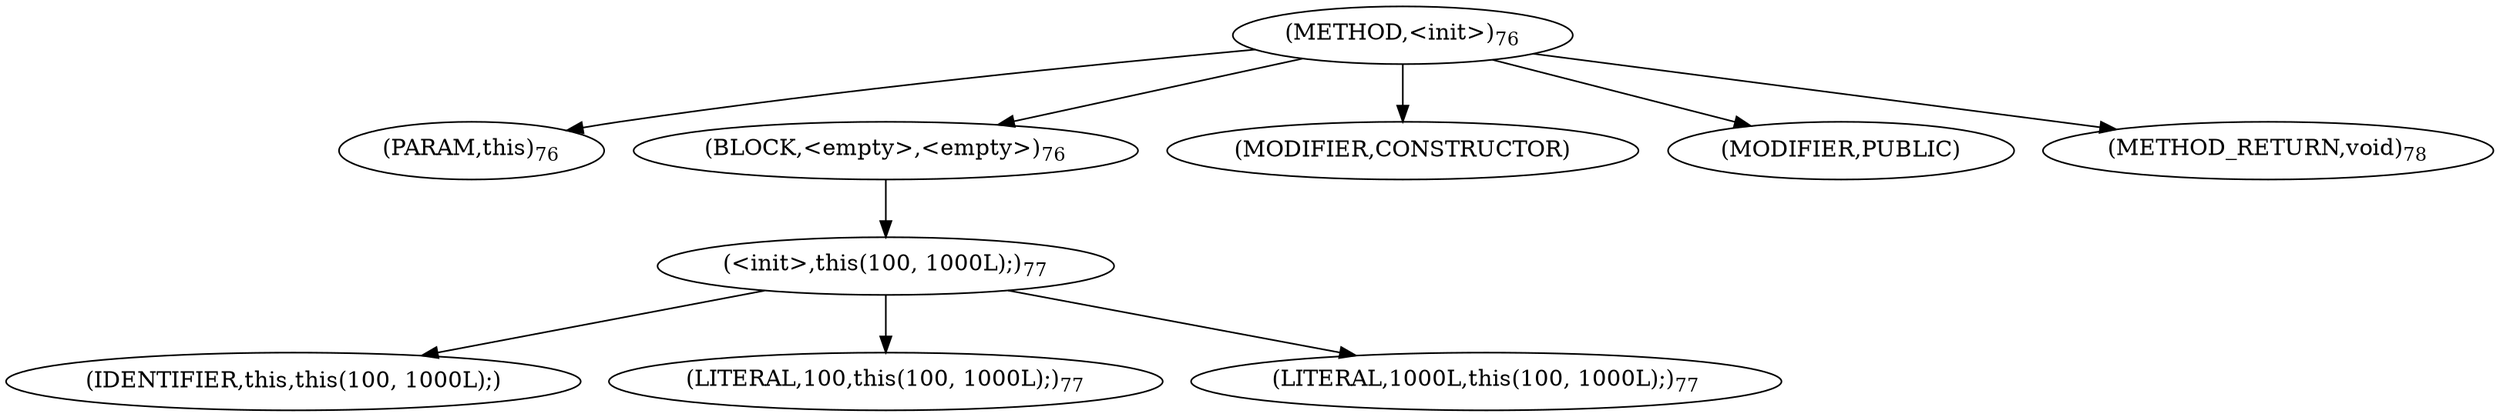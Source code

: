 digraph "&lt;init&gt;" {  
"45" [label = <(METHOD,&lt;init&gt;)<SUB>76</SUB>> ]
"4" [label = <(PARAM,this)<SUB>76</SUB>> ]
"46" [label = <(BLOCK,&lt;empty&gt;,&lt;empty&gt;)<SUB>76</SUB>> ]
"47" [label = <(&lt;init&gt;,this(100, 1000L);)<SUB>77</SUB>> ]
"3" [label = <(IDENTIFIER,this,this(100, 1000L);)> ]
"48" [label = <(LITERAL,100,this(100, 1000L);)<SUB>77</SUB>> ]
"49" [label = <(LITERAL,1000L,this(100, 1000L);)<SUB>77</SUB>> ]
"50" [label = <(MODIFIER,CONSTRUCTOR)> ]
"51" [label = <(MODIFIER,PUBLIC)> ]
"52" [label = <(METHOD_RETURN,void)<SUB>78</SUB>> ]
  "45" -> "4" 
  "45" -> "46" 
  "45" -> "50" 
  "45" -> "51" 
  "45" -> "52" 
  "46" -> "47" 
  "47" -> "3" 
  "47" -> "48" 
  "47" -> "49" 
}
